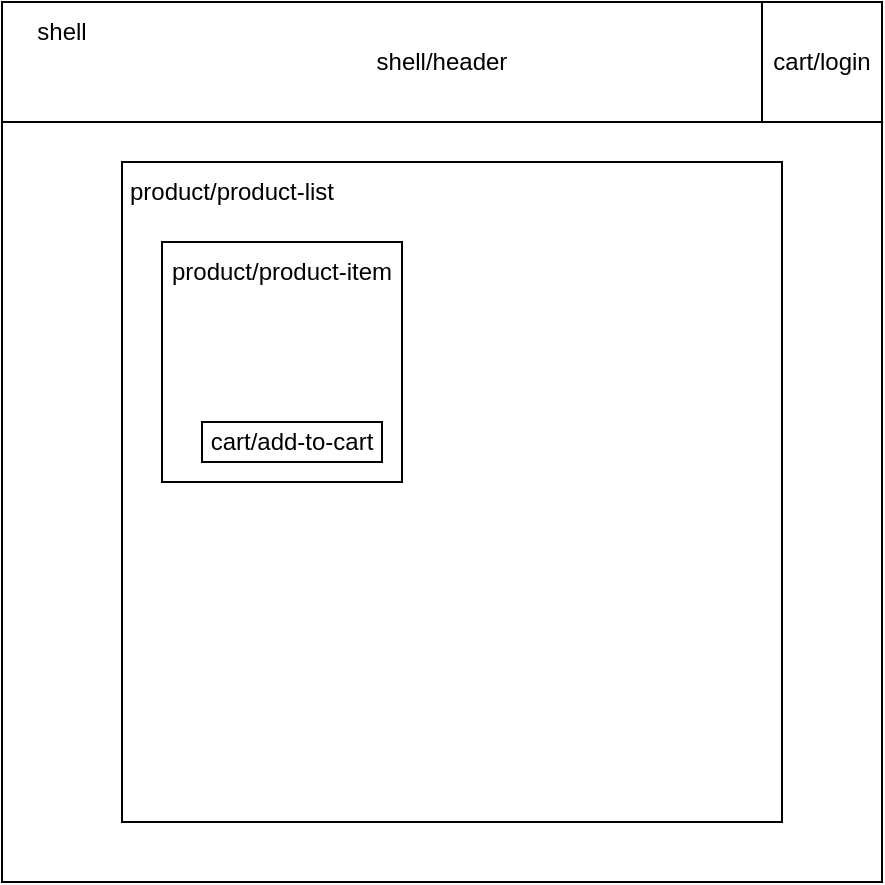 <mxfile>
    <diagram id="1iT3vLGRD1LJil4_-B3o" name="Page-1">
        <mxGraphModel dx="896" dy="338" grid="1" gridSize="10" guides="1" tooltips="1" connect="1" arrows="1" fold="1" page="1" pageScale="1" pageWidth="850" pageHeight="1100" math="0" shadow="0">
            <root>
                <mxCell id="0"/>
                <mxCell id="1" parent="0"/>
                <mxCell id="2" value="" style="whiteSpace=wrap;html=1;aspect=fixed;" vertex="1" parent="1">
                    <mxGeometry x="150" y="40" width="440" height="440" as="geometry"/>
                </mxCell>
                <mxCell id="4" value="shell/header" style="rounded=0;whiteSpace=wrap;html=1;" vertex="1" parent="1">
                    <mxGeometry x="150" y="40" width="440" height="60" as="geometry"/>
                </mxCell>
                <mxCell id="3" value="shell" style="text;html=1;strokeColor=none;fillColor=none;align=center;verticalAlign=middle;whiteSpace=wrap;rounded=0;" vertex="1" parent="1">
                    <mxGeometry x="150" y="40" width="60" height="30" as="geometry"/>
                </mxCell>
                <mxCell id="5" value="cart/login" style="whiteSpace=wrap;html=1;aspect=fixed;" vertex="1" parent="1">
                    <mxGeometry x="530" y="40" width="60" height="60" as="geometry"/>
                </mxCell>
                <mxCell id="6" value="" style="whiteSpace=wrap;html=1;aspect=fixed;" vertex="1" parent="1">
                    <mxGeometry x="210" y="120" width="330" height="330" as="geometry"/>
                </mxCell>
                <mxCell id="7" value="product/product-list" style="text;html=1;strokeColor=none;fillColor=none;align=center;verticalAlign=middle;whiteSpace=wrap;rounded=0;" vertex="1" parent="1">
                    <mxGeometry x="210" y="120" width="110" height="30" as="geometry"/>
                </mxCell>
                <mxCell id="10" value="" style="group" vertex="1" connectable="0" parent="1">
                    <mxGeometry x="220" y="160" width="140" height="120" as="geometry"/>
                </mxCell>
                <mxCell id="8" value="" style="whiteSpace=wrap;html=1;aspect=fixed;" vertex="1" parent="10">
                    <mxGeometry x="10" width="120" height="120" as="geometry"/>
                </mxCell>
                <mxCell id="9" value="product/product-item" style="text;html=1;strokeColor=none;fillColor=none;align=center;verticalAlign=middle;whiteSpace=wrap;rounded=0;" vertex="1" parent="10">
                    <mxGeometry width="140" height="30" as="geometry"/>
                </mxCell>
                <mxCell id="15" value="cart/add-to-cart" style="rounded=0;whiteSpace=wrap;html=1;" vertex="1" parent="10">
                    <mxGeometry x="30" y="90" width="90" height="20" as="geometry"/>
                </mxCell>
            </root>
        </mxGraphModel>
    </diagram>
</mxfile>